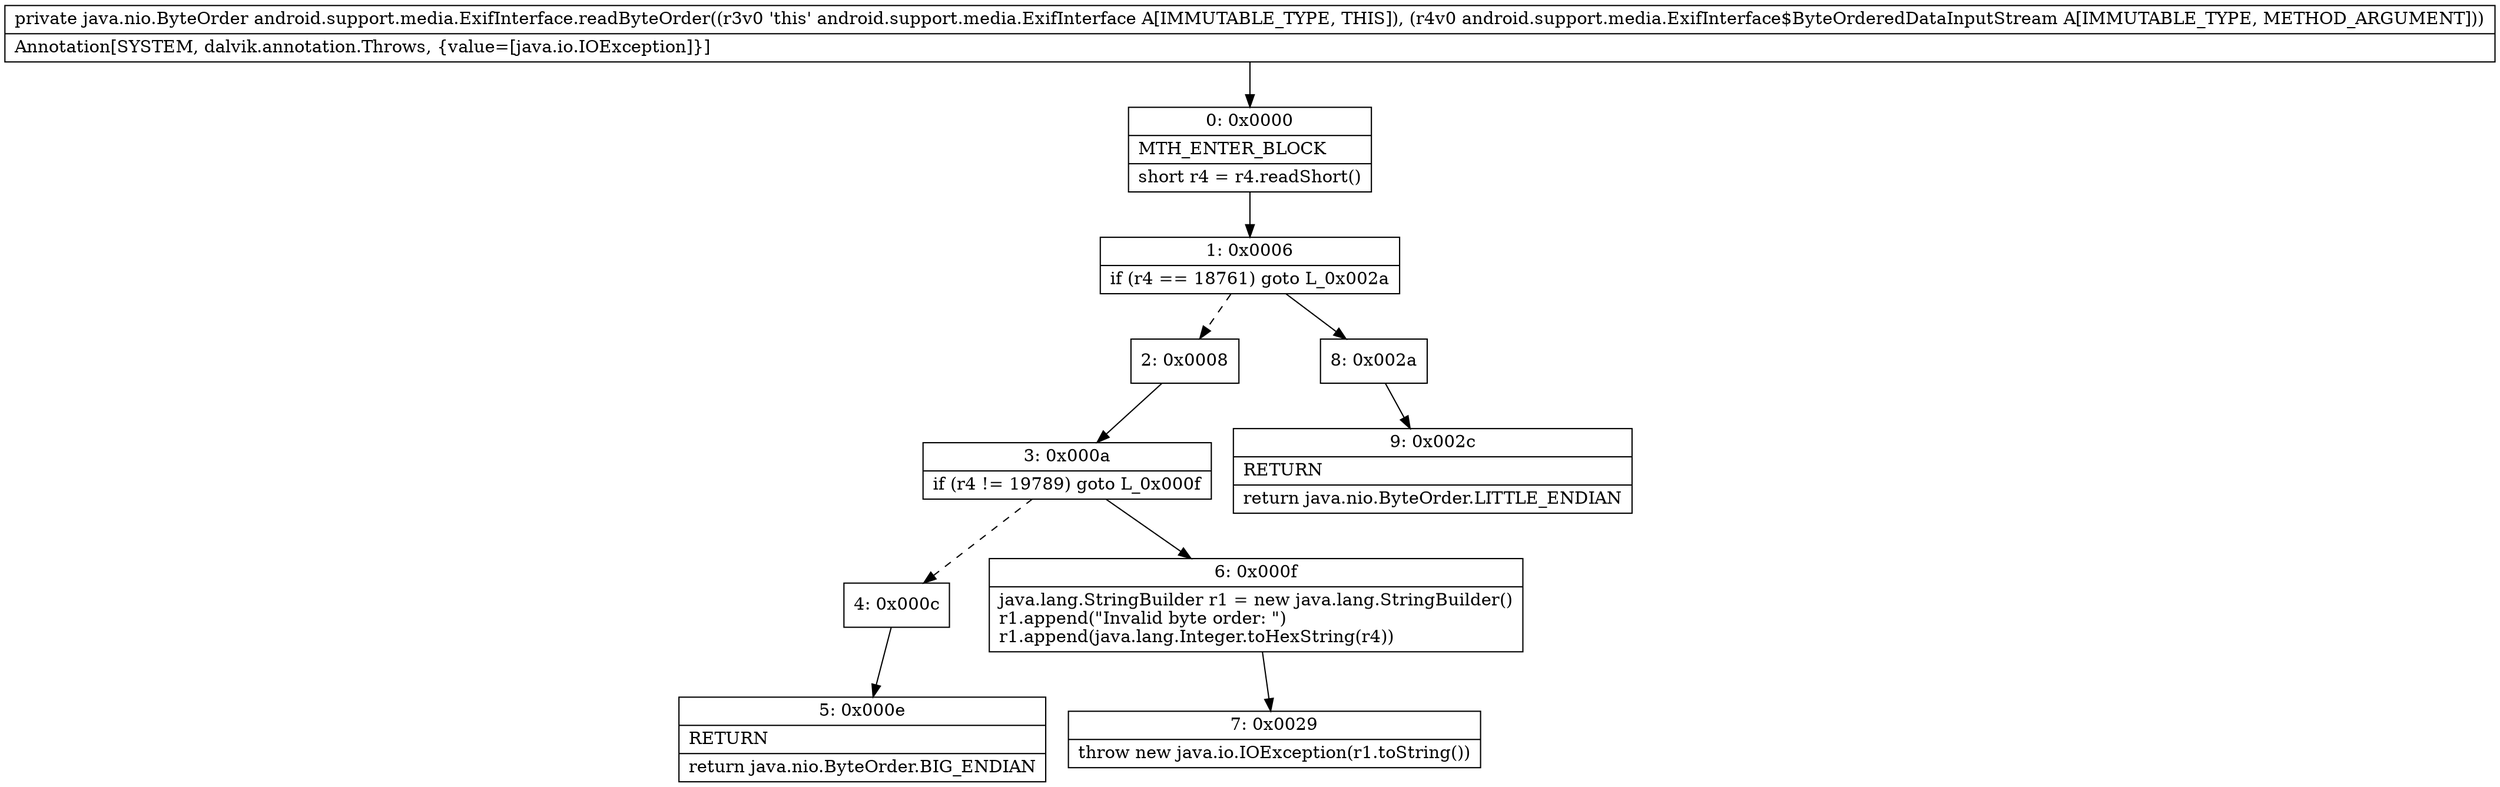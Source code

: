 digraph "CFG forandroid.support.media.ExifInterface.readByteOrder(Landroid\/support\/media\/ExifInterface$ByteOrderedDataInputStream;)Ljava\/nio\/ByteOrder;" {
Node_0 [shape=record,label="{0\:\ 0x0000|MTH_ENTER_BLOCK\l|short r4 = r4.readShort()\l}"];
Node_1 [shape=record,label="{1\:\ 0x0006|if (r4 == 18761) goto L_0x002a\l}"];
Node_2 [shape=record,label="{2\:\ 0x0008}"];
Node_3 [shape=record,label="{3\:\ 0x000a|if (r4 != 19789) goto L_0x000f\l}"];
Node_4 [shape=record,label="{4\:\ 0x000c}"];
Node_5 [shape=record,label="{5\:\ 0x000e|RETURN\l|return java.nio.ByteOrder.BIG_ENDIAN\l}"];
Node_6 [shape=record,label="{6\:\ 0x000f|java.lang.StringBuilder r1 = new java.lang.StringBuilder()\lr1.append(\"Invalid byte order: \")\lr1.append(java.lang.Integer.toHexString(r4))\l}"];
Node_7 [shape=record,label="{7\:\ 0x0029|throw new java.io.IOException(r1.toString())\l}"];
Node_8 [shape=record,label="{8\:\ 0x002a}"];
Node_9 [shape=record,label="{9\:\ 0x002c|RETURN\l|return java.nio.ByteOrder.LITTLE_ENDIAN\l}"];
MethodNode[shape=record,label="{private java.nio.ByteOrder android.support.media.ExifInterface.readByteOrder((r3v0 'this' android.support.media.ExifInterface A[IMMUTABLE_TYPE, THIS]), (r4v0 android.support.media.ExifInterface$ByteOrderedDataInputStream A[IMMUTABLE_TYPE, METHOD_ARGUMENT]))  | Annotation[SYSTEM, dalvik.annotation.Throws, \{value=[java.io.IOException]\}]\l}"];
MethodNode -> Node_0;
Node_0 -> Node_1;
Node_1 -> Node_2[style=dashed];
Node_1 -> Node_8;
Node_2 -> Node_3;
Node_3 -> Node_4[style=dashed];
Node_3 -> Node_6;
Node_4 -> Node_5;
Node_6 -> Node_7;
Node_8 -> Node_9;
}

